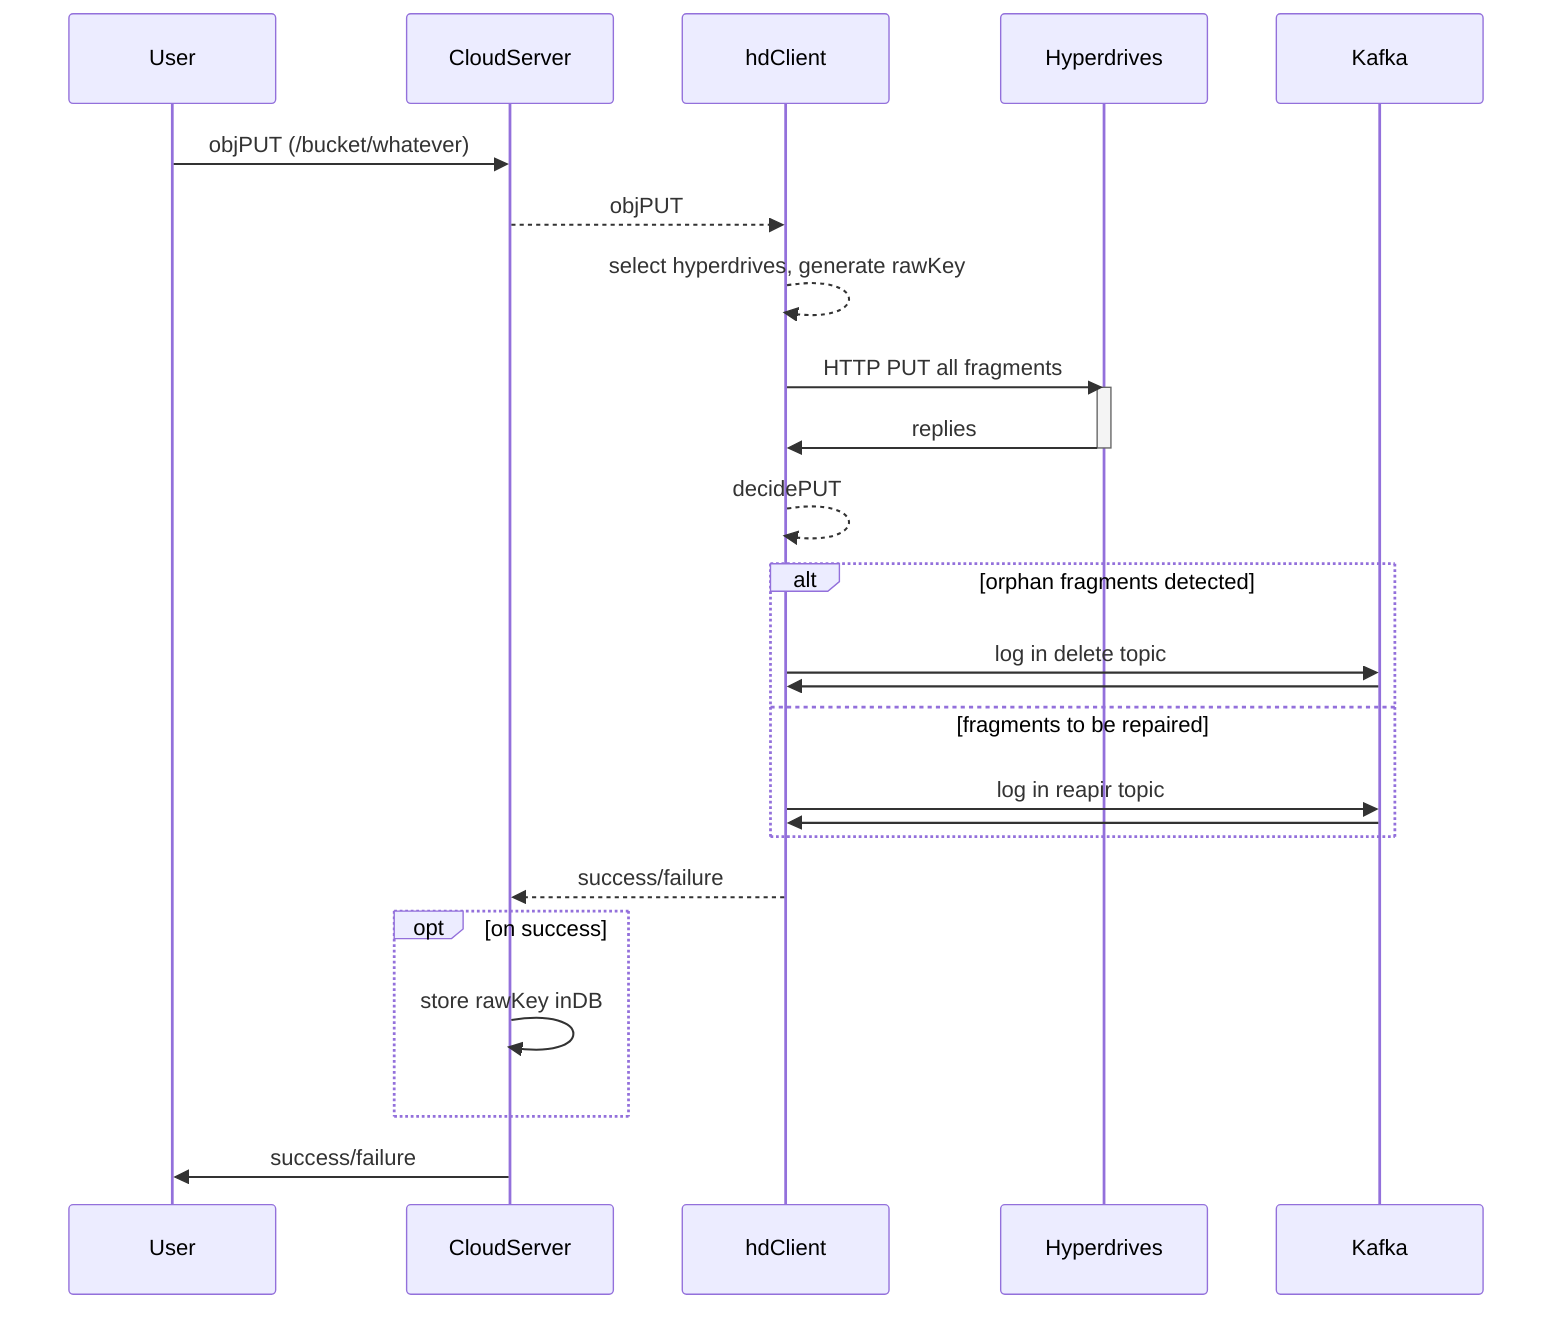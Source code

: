 sequenceDiagram
User ->> CloudServer: objPUT (/bucket/whatever)
CloudServer -->> hdClient: objPUT
hdClient -->> hdClient: select hyperdrives, generate rawKey
hdClient ->> Hyperdrives: HTTP PUT all fragments
activate Hyperdrives
Hyperdrives ->> hdClient: replies
deactivate Hyperdrives
hdClient -->> hdClient: decidePUT
alt orphan fragments detected
	hdClient ->> Kafka: log in delete topic
	Kafka ->> hdClient: 
else fragments to be repaired
	hdClient ->> Kafka: log in reapir topic
	Kafka ->> hdClient: 
end
hdClient -->> CloudServer: success/failure 
opt on success
CloudServer ->> CloudServer: store rawKey inDB
end
CloudServer ->> User: success/failure